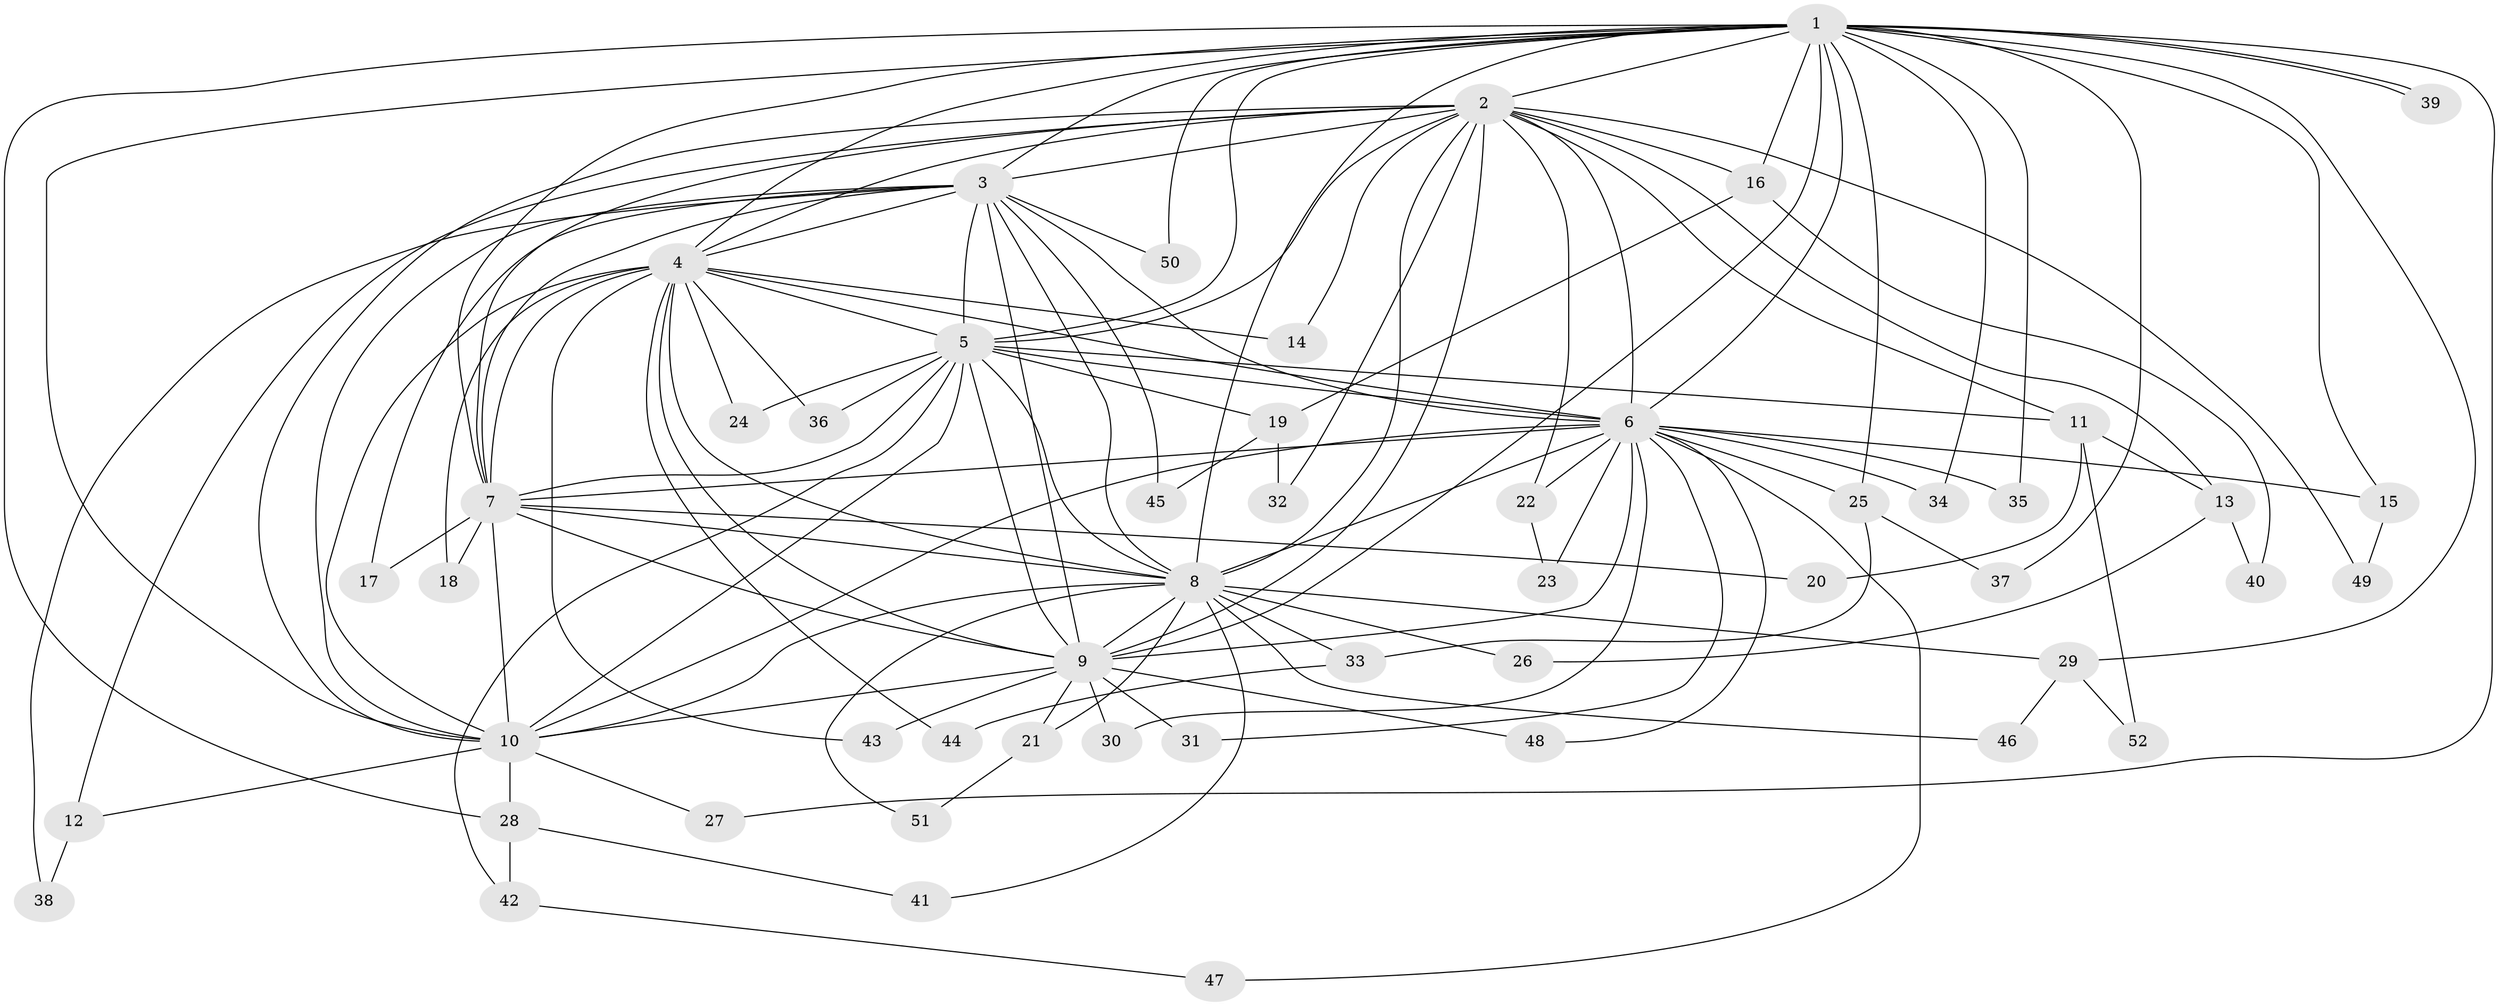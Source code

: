 // coarse degree distribution, {18: 0.03225806451612903, 17: 0.03225806451612903, 12: 0.03225806451612903, 14: 0.06451612903225806, 15: 0.03225806451612903, 10: 0.06451612903225806, 13: 0.03225806451612903, 11: 0.03225806451612903, 5: 0.06451612903225806, 3: 0.12903225806451613, 4: 0.03225806451612903, 2: 0.41935483870967744, 6: 0.03225806451612903}
// Generated by graph-tools (version 1.1) at 2025/17/03/04/25 18:17:45]
// undirected, 52 vertices, 129 edges
graph export_dot {
graph [start="1"]
  node [color=gray90,style=filled];
  1;
  2;
  3;
  4;
  5;
  6;
  7;
  8;
  9;
  10;
  11;
  12;
  13;
  14;
  15;
  16;
  17;
  18;
  19;
  20;
  21;
  22;
  23;
  24;
  25;
  26;
  27;
  28;
  29;
  30;
  31;
  32;
  33;
  34;
  35;
  36;
  37;
  38;
  39;
  40;
  41;
  42;
  43;
  44;
  45;
  46;
  47;
  48;
  49;
  50;
  51;
  52;
  1 -- 2;
  1 -- 3;
  1 -- 4;
  1 -- 5;
  1 -- 6;
  1 -- 7;
  1 -- 8;
  1 -- 9;
  1 -- 10;
  1 -- 15;
  1 -- 16;
  1 -- 25;
  1 -- 27;
  1 -- 28;
  1 -- 29;
  1 -- 34;
  1 -- 35;
  1 -- 37;
  1 -- 39;
  1 -- 39;
  1 -- 50;
  2 -- 3;
  2 -- 4;
  2 -- 5;
  2 -- 6;
  2 -- 7;
  2 -- 8;
  2 -- 9;
  2 -- 10;
  2 -- 11;
  2 -- 12;
  2 -- 13;
  2 -- 14;
  2 -- 16;
  2 -- 22;
  2 -- 32;
  2 -- 49;
  3 -- 4;
  3 -- 5;
  3 -- 6;
  3 -- 7;
  3 -- 8;
  3 -- 9;
  3 -- 10;
  3 -- 17;
  3 -- 38;
  3 -- 45;
  3 -- 50;
  4 -- 5;
  4 -- 6;
  4 -- 7;
  4 -- 8;
  4 -- 9;
  4 -- 10;
  4 -- 14;
  4 -- 18;
  4 -- 24;
  4 -- 36;
  4 -- 43;
  4 -- 44;
  5 -- 6;
  5 -- 7;
  5 -- 8;
  5 -- 9;
  5 -- 10;
  5 -- 11;
  5 -- 19;
  5 -- 24;
  5 -- 36;
  5 -- 42;
  6 -- 7;
  6 -- 8;
  6 -- 9;
  6 -- 10;
  6 -- 15;
  6 -- 22;
  6 -- 23;
  6 -- 25;
  6 -- 30;
  6 -- 31;
  6 -- 34;
  6 -- 35;
  6 -- 47;
  6 -- 48;
  7 -- 8;
  7 -- 9;
  7 -- 10;
  7 -- 17;
  7 -- 18;
  7 -- 20;
  8 -- 9;
  8 -- 10;
  8 -- 21;
  8 -- 26;
  8 -- 29;
  8 -- 33;
  8 -- 41;
  8 -- 46;
  8 -- 51;
  9 -- 10;
  9 -- 21;
  9 -- 30;
  9 -- 31;
  9 -- 43;
  9 -- 48;
  10 -- 12;
  10 -- 27;
  10 -- 28;
  11 -- 13;
  11 -- 20;
  11 -- 52;
  12 -- 38;
  13 -- 26;
  13 -- 40;
  15 -- 49;
  16 -- 19;
  16 -- 40;
  19 -- 32;
  19 -- 45;
  21 -- 51;
  22 -- 23;
  25 -- 33;
  25 -- 37;
  28 -- 41;
  28 -- 42;
  29 -- 46;
  29 -- 52;
  33 -- 44;
  42 -- 47;
}
